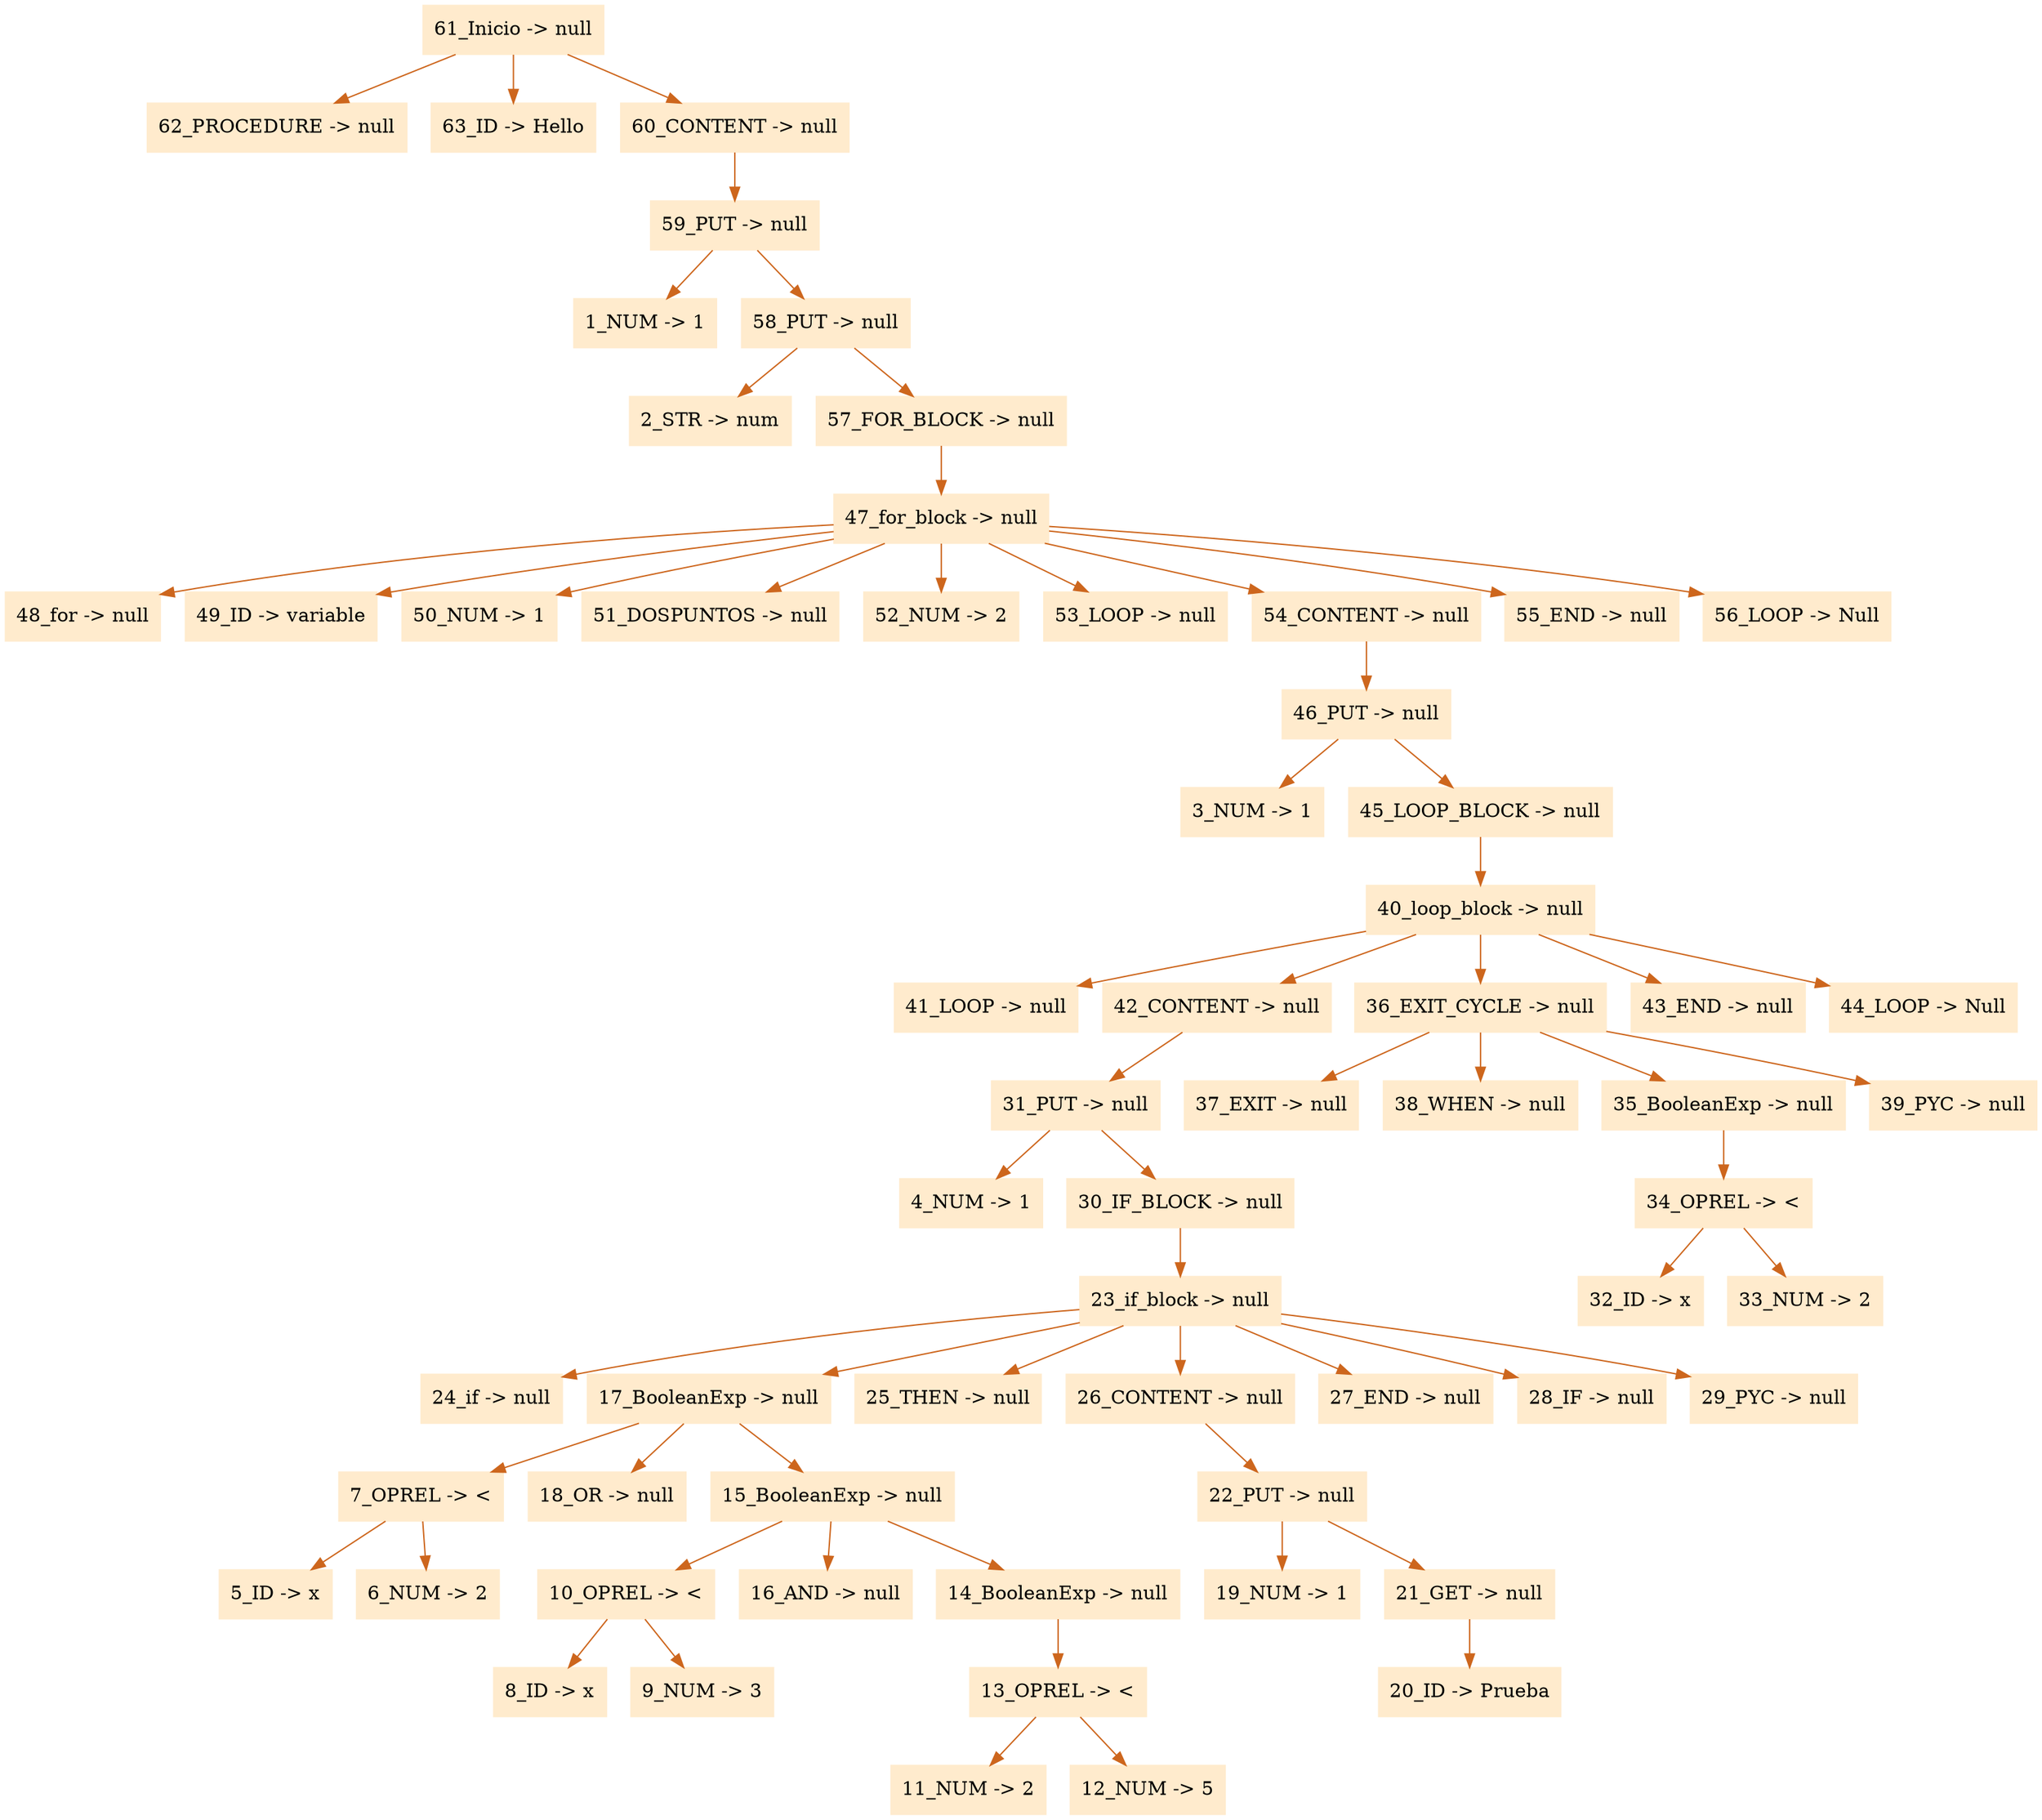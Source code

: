 digraph G {node[shape=box, style=filled, color=blanchedalmond]; edge[color=chocolate3];rankdir=UD 

"61_Inicio -> null"->"62_PROCEDURE -> null"
"61_Inicio -> null"->"63_ID -> Hello"
"61_Inicio -> null"->"60_CONTENT -> null"
"60_CONTENT -> null"->"59_PUT -> null"
"59_PUT -> null"->"1_NUM -> 1"
"59_PUT -> null"->"58_PUT -> null"
"58_PUT -> null"->"2_STR -> num"
"58_PUT -> null"->"57_FOR_BLOCK -> null"
"57_FOR_BLOCK -> null"->"47_for_block -> null"
"47_for_block -> null"->"48_for -> null"
"47_for_block -> null"->"49_ID -> variable"
"47_for_block -> null"->"50_NUM -> 1"
"47_for_block -> null"->"51_DOSPUNTOS -> null"
"47_for_block -> null"->"52_NUM -> 2"
"47_for_block -> null"->"53_LOOP -> null"
"47_for_block -> null"->"54_CONTENT -> null"
"54_CONTENT -> null"->"46_PUT -> null"
"46_PUT -> null"->"3_NUM -> 1"
"46_PUT -> null"->"45_LOOP_BLOCK -> null"
"45_LOOP_BLOCK -> null"->"40_loop_block -> null"
"40_loop_block -> null"->"41_LOOP -> null"
"40_loop_block -> null"->"42_CONTENT -> null"
"42_CONTENT -> null"->"31_PUT -> null"
"31_PUT -> null"->"4_NUM -> 1"
"31_PUT -> null"->"30_IF_BLOCK -> null"
"30_IF_BLOCK -> null"->"23_if_block -> null"
"23_if_block -> null"->"24_if -> null"
"23_if_block -> null"->"17_BooleanExp -> null"
"17_BooleanExp -> null"->"7_OPREL -> <"
"7_OPREL -> <"->"5_ID -> x"
"7_OPREL -> <"->"6_NUM -> 2"
"17_BooleanExp -> null"->"18_OR -> null"
"17_BooleanExp -> null"->"15_BooleanExp -> null"
"15_BooleanExp -> null"->"10_OPREL -> <"
"10_OPREL -> <"->"8_ID -> x"
"10_OPREL -> <"->"9_NUM -> 3"
"15_BooleanExp -> null"->"16_AND -> null"
"15_BooleanExp -> null"->"14_BooleanExp -> null"
"14_BooleanExp -> null"->"13_OPREL -> <"
"13_OPREL -> <"->"11_NUM -> 2"
"13_OPREL -> <"->"12_NUM -> 5"
"23_if_block -> null"->"25_THEN -> null"
"23_if_block -> null"->"26_CONTENT -> null"
"26_CONTENT -> null"->"22_PUT -> null"
"22_PUT -> null"->"19_NUM -> 1"
"22_PUT -> null"->"21_GET -> null"
"21_GET -> null"->"20_ID -> Prueba"
"23_if_block -> null"->"27_END -> null"
"23_if_block -> null"->"28_IF -> null"
"23_if_block -> null"->"29_PYC -> null"
"40_loop_block -> null"->"36_EXIT_CYCLE -> null"
"36_EXIT_CYCLE -> null"->"37_EXIT -> null"
"36_EXIT_CYCLE -> null"->"38_WHEN -> null"
"36_EXIT_CYCLE -> null"->"35_BooleanExp -> null"
"35_BooleanExp -> null"->"34_OPREL -> <"
"34_OPREL -> <"->"32_ID -> x"
"34_OPREL -> <"->"33_NUM -> 2"
"36_EXIT_CYCLE -> null"->"39_PYC -> null"
"40_loop_block -> null"->"43_END -> null"
"40_loop_block -> null"->"44_LOOP -> Null"
"47_for_block -> null"->"55_END -> null"
"47_for_block -> null"->"56_LOOP -> Null"


}
